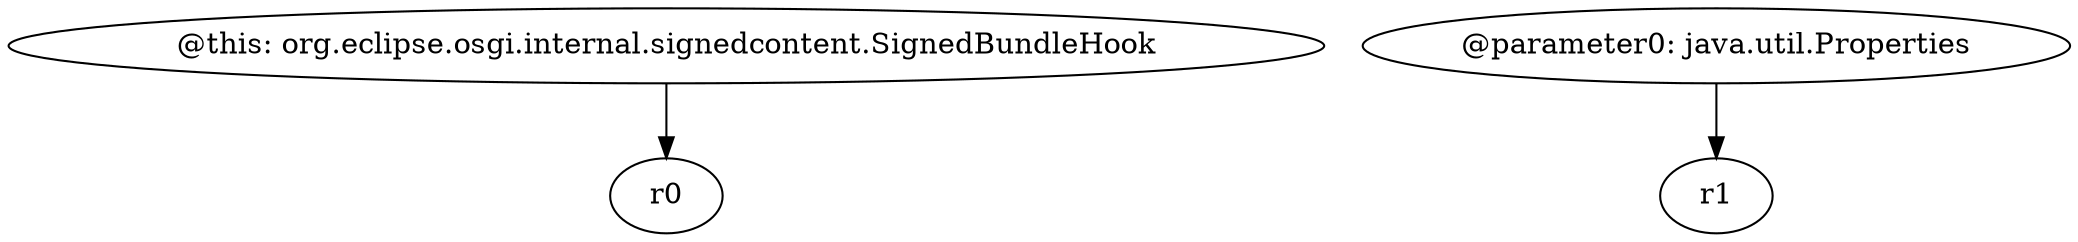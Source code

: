 digraph g {
0[label="@this: org.eclipse.osgi.internal.signedcontent.SignedBundleHook"]
1[label="r0"]
0->1[label=""]
2[label="@parameter0: java.util.Properties"]
3[label="r1"]
2->3[label=""]
}